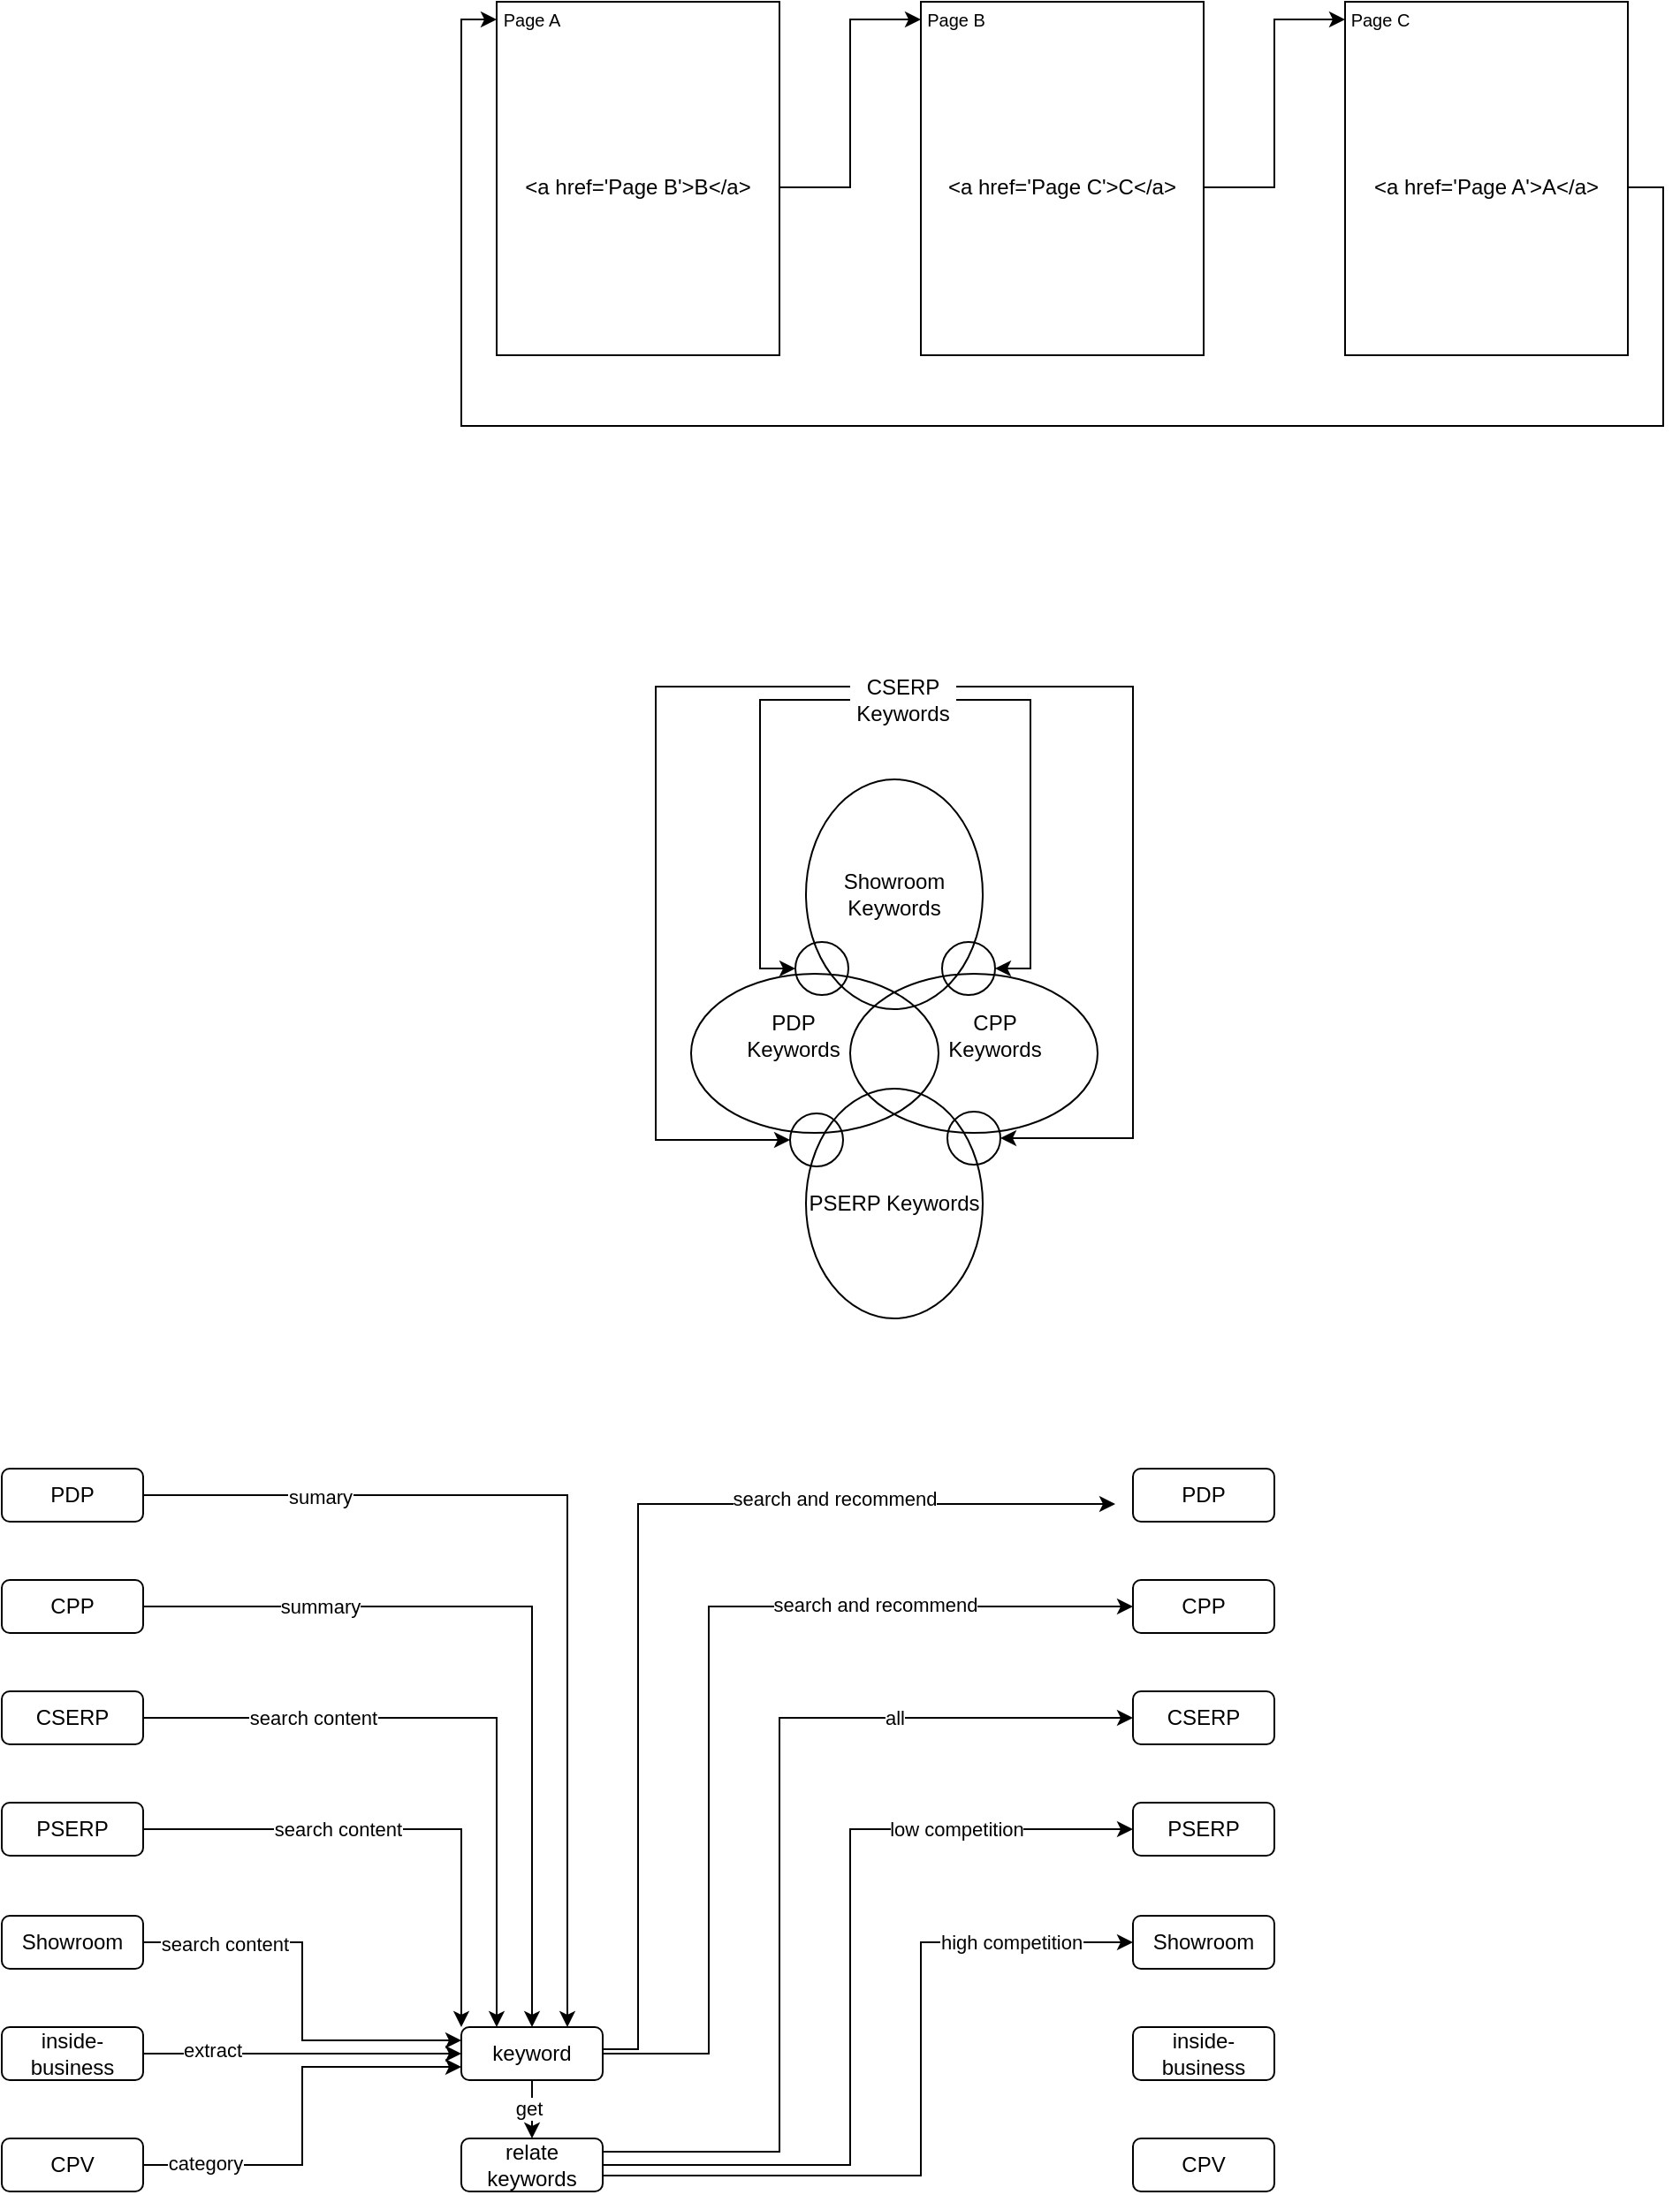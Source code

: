 <mxfile version="26.0.2">
  <diagram name="第 1 页" id="CtOnWX5mIkKangR4ngKK">
    <mxGraphModel dx="2248" dy="654" grid="1" gridSize="10" guides="1" tooltips="1" connect="1" arrows="1" fold="1" page="1" pageScale="1" pageWidth="827" pageHeight="1169" math="0" shadow="0">
      <root>
        <mxCell id="0" />
        <mxCell id="1" parent="0" />
        <mxCell id="Url5Zu-6LV8npw6_dzej-28" value="Showroom" style="rounded=1;whiteSpace=wrap;html=1;" parent="1" vertex="1">
          <mxGeometry x="-200" y="1123" width="80" height="30" as="geometry" />
        </mxCell>
        <mxCell id="Url5Zu-6LV8npw6_dzej-29" value="PDP" style="rounded=1;whiteSpace=wrap;html=1;" parent="1" vertex="1">
          <mxGeometry x="-200" y="870" width="80" height="30" as="geometry" />
        </mxCell>
        <mxCell id="Url5Zu-6LV8npw6_dzej-34" value="CPP" style="rounded=1;whiteSpace=wrap;html=1;" parent="1" vertex="1">
          <mxGeometry x="-200" y="933" width="80" height="30" as="geometry" />
        </mxCell>
        <mxCell id="Url5Zu-6LV8npw6_dzej-35" value="PSERP" style="rounded=1;whiteSpace=wrap;html=1;" parent="1" vertex="1">
          <mxGeometry x="-200" y="1059" width="80" height="30" as="geometry" />
        </mxCell>
        <mxCell id="Url5Zu-6LV8npw6_dzej-36" value="CSERP" style="rounded=1;whiteSpace=wrap;html=1;" parent="1" vertex="1">
          <mxGeometry x="-200" y="996" width="80" height="30" as="geometry" />
        </mxCell>
        <mxCell id="Url5Zu-6LV8npw6_dzej-49" value="inside-business" style="rounded=1;whiteSpace=wrap;html=1;" parent="1" vertex="1">
          <mxGeometry x="-200" y="1186" width="80" height="30" as="geometry" />
        </mxCell>
        <mxCell id="Url5Zu-6LV8npw6_dzej-50" value="CPV" style="rounded=1;whiteSpace=wrap;html=1;" parent="1" vertex="1">
          <mxGeometry x="-200" y="1249" width="80" height="30" as="geometry" />
        </mxCell>
        <mxCell id="q6kVz9pOgNvTbz7X49iz-1" value="&lt;p&gt;&lt;br&gt;&lt;/p&gt;" style="rounded=0;whiteSpace=wrap;html=1;align=left;" parent="1" vertex="1">
          <mxGeometry x="80" y="40" width="160" height="200" as="geometry" />
        </mxCell>
        <mxCell id="q6kVz9pOgNvTbz7X49iz-4" value="&lt;font style=&quot;font-size: 10px;&quot;&gt;Page A&lt;/font&gt;" style="text;html=1;align=center;verticalAlign=middle;whiteSpace=wrap;rounded=0;" parent="1" vertex="1">
          <mxGeometry x="80" y="40" width="40" height="20" as="geometry" />
        </mxCell>
        <mxCell id="q6kVz9pOgNvTbz7X49iz-12" style="edgeStyle=orthogonalEdgeStyle;rounded=0;orthogonalLoop=1;jettySize=auto;html=1;exitX=1;exitY=0.5;exitDx=0;exitDy=0;entryX=0;entryY=0.5;entryDx=0;entryDy=0;" parent="1" source="q6kVz9pOgNvTbz7X49iz-5" target="q6kVz9pOgNvTbz7X49iz-7" edge="1">
          <mxGeometry relative="1" as="geometry" />
        </mxCell>
        <mxCell id="q6kVz9pOgNvTbz7X49iz-5" value="&amp;lt;a href=&#39;Page B&#39;&amp;gt;B&amp;lt;/a&amp;gt;" style="text;html=1;align=center;verticalAlign=middle;whiteSpace=wrap;rounded=0;" parent="1" vertex="1">
          <mxGeometry x="80" y="130" width="160" height="30" as="geometry" />
        </mxCell>
        <mxCell id="q6kVz9pOgNvTbz7X49iz-6" value="&lt;p&gt;&lt;br&gt;&lt;/p&gt;" style="rounded=0;whiteSpace=wrap;html=1;align=left;" parent="1" vertex="1">
          <mxGeometry x="320" y="40" width="160" height="200" as="geometry" />
        </mxCell>
        <mxCell id="q6kVz9pOgNvTbz7X49iz-7" value="&lt;font style=&quot;font-size: 10px;&quot;&gt;Page B&lt;/font&gt;" style="text;html=1;align=center;verticalAlign=middle;whiteSpace=wrap;rounded=0;" parent="1" vertex="1">
          <mxGeometry x="320" y="40" width="40" height="20" as="geometry" />
        </mxCell>
        <mxCell id="q6kVz9pOgNvTbz7X49iz-13" style="edgeStyle=orthogonalEdgeStyle;rounded=0;orthogonalLoop=1;jettySize=auto;html=1;exitX=1;exitY=0.5;exitDx=0;exitDy=0;entryX=0;entryY=0.5;entryDx=0;entryDy=0;" parent="1" source="q6kVz9pOgNvTbz7X49iz-8" target="q6kVz9pOgNvTbz7X49iz-10" edge="1">
          <mxGeometry relative="1" as="geometry" />
        </mxCell>
        <mxCell id="q6kVz9pOgNvTbz7X49iz-8" value="&amp;lt;a href=&#39;Page C&#39;&amp;gt;C&amp;lt;/a&amp;gt;" style="text;html=1;align=center;verticalAlign=middle;whiteSpace=wrap;rounded=0;" parent="1" vertex="1">
          <mxGeometry x="320" y="130" width="160" height="30" as="geometry" />
        </mxCell>
        <mxCell id="q6kVz9pOgNvTbz7X49iz-9" value="&lt;p&gt;&lt;br&gt;&lt;/p&gt;" style="rounded=0;whiteSpace=wrap;html=1;align=left;" parent="1" vertex="1">
          <mxGeometry x="560" y="40" width="160" height="200" as="geometry" />
        </mxCell>
        <mxCell id="q6kVz9pOgNvTbz7X49iz-10" value="&lt;font style=&quot;font-size: 10px;&quot;&gt;Page C&lt;/font&gt;" style="text;html=1;align=center;verticalAlign=middle;whiteSpace=wrap;rounded=0;" parent="1" vertex="1">
          <mxGeometry x="560" y="40" width="40" height="20" as="geometry" />
        </mxCell>
        <mxCell id="q6kVz9pOgNvTbz7X49iz-14" style="edgeStyle=orthogonalEdgeStyle;rounded=0;orthogonalLoop=1;jettySize=auto;html=1;exitX=1;exitY=0.5;exitDx=0;exitDy=0;entryX=0;entryY=0.5;entryDx=0;entryDy=0;" parent="1" source="q6kVz9pOgNvTbz7X49iz-11" target="q6kVz9pOgNvTbz7X49iz-4" edge="1">
          <mxGeometry relative="1" as="geometry">
            <Array as="points">
              <mxPoint x="740" y="145" />
              <mxPoint x="740" y="280" />
              <mxPoint x="60" y="280" />
              <mxPoint x="60" y="50" />
            </Array>
          </mxGeometry>
        </mxCell>
        <mxCell id="q6kVz9pOgNvTbz7X49iz-11" value="&amp;lt;a href=&#39;Page A&#39;&amp;gt;A&amp;lt;/a&amp;gt;" style="text;html=1;align=center;verticalAlign=middle;whiteSpace=wrap;rounded=0;" parent="1" vertex="1">
          <mxGeometry x="560" y="130" width="160" height="30" as="geometry" />
        </mxCell>
        <mxCell id="No4g82Whn9Lu0QJXy-N2-3" value="PSERP Keywords" style="ellipse;whiteSpace=wrap;html=1;fillColor=none;" parent="1" vertex="1">
          <mxGeometry x="255" y="655" width="100" height="130" as="geometry" />
        </mxCell>
        <mxCell id="No4g82Whn9Lu0QJXy-N2-4" value="Showroom Keywords" style="ellipse;whiteSpace=wrap;html=1;fillColor=none;" parent="1" vertex="1">
          <mxGeometry x="255" y="480" width="100" height="130" as="geometry" />
        </mxCell>
        <mxCell id="No4g82Whn9Lu0QJXy-N2-5" value="" style="ellipse;whiteSpace=wrap;html=1;fillColor=none;" parent="1" vertex="1">
          <mxGeometry x="332" y="572" width="30" height="30" as="geometry" />
        </mxCell>
        <mxCell id="No4g82Whn9Lu0QJXy-N2-6" value="" style="ellipse;whiteSpace=wrap;html=1;fillColor=none;align=left;" parent="1" vertex="1">
          <mxGeometry x="190" y="590" width="140" height="90" as="geometry" />
        </mxCell>
        <mxCell id="No4g82Whn9Lu0QJXy-N2-8" value="" style="ellipse;whiteSpace=wrap;html=1;fillColor=none;align=right;" parent="1" vertex="1">
          <mxGeometry x="280" y="590" width="140" height="90" as="geometry" />
        </mxCell>
        <mxCell id="No4g82Whn9Lu0QJXy-N2-9" value="PDP Keywords" style="text;html=1;align=center;verticalAlign=middle;whiteSpace=wrap;rounded=0;" parent="1" vertex="1">
          <mxGeometry x="216" y="610" width="64" height="30" as="geometry" />
        </mxCell>
        <mxCell id="No4g82Whn9Lu0QJXy-N2-10" value="CPP Keywords" style="text;html=1;align=center;verticalAlign=middle;whiteSpace=wrap;rounded=0;" parent="1" vertex="1">
          <mxGeometry x="330" y="610" width="64" height="30" as="geometry" />
        </mxCell>
        <mxCell id="No4g82Whn9Lu0QJXy-N2-11" value="" style="ellipse;whiteSpace=wrap;html=1;fillColor=none;" parent="1" vertex="1">
          <mxGeometry x="335" y="668" width="30" height="30" as="geometry" />
        </mxCell>
        <mxCell id="No4g82Whn9Lu0QJXy-N2-12" value="" style="ellipse;whiteSpace=wrap;html=1;fillColor=none;" parent="1" vertex="1">
          <mxGeometry x="249" y="572" width="30" height="30" as="geometry" />
        </mxCell>
        <mxCell id="No4g82Whn9Lu0QJXy-N2-13" value="" style="ellipse;whiteSpace=wrap;html=1;fillColor=none;" parent="1" vertex="1">
          <mxGeometry x="246" y="669" width="30" height="30" as="geometry" />
        </mxCell>
        <mxCell id="Url5Zu-6LV8npw6_dzej-3" style="edgeStyle=orthogonalEdgeStyle;rounded=0;orthogonalLoop=1;jettySize=auto;html=1;exitX=0;exitY=0.5;exitDx=0;exitDy=0;entryX=0;entryY=0.5;entryDx=0;entryDy=0;" parent="1" source="No4g82Whn9Lu0QJXy-N2-15" target="No4g82Whn9Lu0QJXy-N2-12" edge="1">
          <mxGeometry relative="1" as="geometry" />
        </mxCell>
        <mxCell id="Url5Zu-6LV8npw6_dzej-4" style="edgeStyle=orthogonalEdgeStyle;rounded=0;orthogonalLoop=1;jettySize=auto;html=1;exitX=1;exitY=0.5;exitDx=0;exitDy=0;entryX=1;entryY=0.5;entryDx=0;entryDy=0;" parent="1" source="No4g82Whn9Lu0QJXy-N2-15" target="No4g82Whn9Lu0QJXy-N2-5" edge="1">
          <mxGeometry relative="1" as="geometry" />
        </mxCell>
        <mxCell id="Url5Zu-6LV8npw6_dzej-6" style="edgeStyle=orthogonalEdgeStyle;rounded=0;orthogonalLoop=1;jettySize=auto;html=1;exitX=0;exitY=0.25;exitDx=0;exitDy=0;entryX=0;entryY=0.5;entryDx=0;entryDy=0;" parent="1" source="No4g82Whn9Lu0QJXy-N2-15" target="No4g82Whn9Lu0QJXy-N2-13" edge="1">
          <mxGeometry relative="1" as="geometry">
            <Array as="points">
              <mxPoint x="170" y="428" />
              <mxPoint x="170" y="684" />
            </Array>
          </mxGeometry>
        </mxCell>
        <mxCell id="Url5Zu-6LV8npw6_dzej-7" style="edgeStyle=orthogonalEdgeStyle;rounded=0;orthogonalLoop=1;jettySize=auto;html=1;exitX=1;exitY=0.25;exitDx=0;exitDy=0;entryX=1;entryY=0.5;entryDx=0;entryDy=0;" parent="1" source="No4g82Whn9Lu0QJXy-N2-15" target="No4g82Whn9Lu0QJXy-N2-11" edge="1">
          <mxGeometry relative="1" as="geometry">
            <Array as="points">
              <mxPoint x="440" y="428" />
              <mxPoint x="440" y="683" />
            </Array>
          </mxGeometry>
        </mxCell>
        <mxCell id="No4g82Whn9Lu0QJXy-N2-15" value="CSERP Keywords" style="text;html=1;align=center;verticalAlign=middle;whiteSpace=wrap;rounded=0;" parent="1" vertex="1">
          <mxGeometry x="280" y="420" width="60" height="30" as="geometry" />
        </mxCell>
        <mxCell id="UuzCBzJsV4xcfjXJkiLl-8" style="edgeStyle=orthogonalEdgeStyle;rounded=0;orthogonalLoop=1;jettySize=auto;html=1;exitX=1;exitY=0.25;exitDx=0;exitDy=0;entryX=0;entryY=0.5;entryDx=0;entryDy=0;" edge="1" parent="1">
          <mxGeometry relative="1" as="geometry">
            <mxPoint x="130" y="1198.5" as="sourcePoint" />
            <mxPoint x="430" y="890" as="targetPoint" />
            <Array as="points">
              <mxPoint x="160" y="1199" />
              <mxPoint x="160" y="890" />
            </Array>
          </mxGeometry>
        </mxCell>
        <mxCell id="UuzCBzJsV4xcfjXJkiLl-12" value="search and recommend" style="edgeLabel;html=1;align=center;verticalAlign=middle;resizable=0;points=[];" vertex="1" connectable="0" parent="UuzCBzJsV4xcfjXJkiLl-8">
          <mxGeometry x="0.476" y="3" relative="1" as="geometry">
            <mxPoint as="offset" />
          </mxGeometry>
        </mxCell>
        <mxCell id="UuzCBzJsV4xcfjXJkiLl-9" style="edgeStyle=orthogonalEdgeStyle;rounded=0;orthogonalLoop=1;jettySize=auto;html=1;exitX=1;exitY=0.5;exitDx=0;exitDy=0;entryX=0;entryY=0.5;entryDx=0;entryDy=0;" edge="1" parent="1" source="Url5Zu-6LV8npw6_dzej-8" target="UuzCBzJsV4xcfjXJkiLl-6">
          <mxGeometry relative="1" as="geometry">
            <Array as="points">
              <mxPoint x="200" y="1201" />
              <mxPoint x="200" y="948" />
            </Array>
          </mxGeometry>
        </mxCell>
        <mxCell id="UuzCBzJsV4xcfjXJkiLl-13" value="search and recommend" style="edgeLabel;html=1;align=center;verticalAlign=middle;resizable=0;points=[];" vertex="1" connectable="0" parent="UuzCBzJsV4xcfjXJkiLl-9">
          <mxGeometry x="0.47" y="1" relative="1" as="geometry">
            <mxPoint as="offset" />
          </mxGeometry>
        </mxCell>
        <mxCell id="UuzCBzJsV4xcfjXJkiLl-10" style="edgeStyle=orthogonalEdgeStyle;rounded=0;orthogonalLoop=1;jettySize=auto;html=1;exitX=0.5;exitY=1;exitDx=0;exitDy=0;entryX=0.5;entryY=0;entryDx=0;entryDy=0;" edge="1" parent="1" source="Url5Zu-6LV8npw6_dzej-8" target="Url5Zu-6LV8npw6_dzej-10">
          <mxGeometry relative="1" as="geometry" />
        </mxCell>
        <mxCell id="UuzCBzJsV4xcfjXJkiLl-11" value="get" style="edgeLabel;html=1;align=center;verticalAlign=middle;resizable=0;points=[];" vertex="1" connectable="0" parent="UuzCBzJsV4xcfjXJkiLl-10">
          <mxGeometry x="-0.03" y="-2" relative="1" as="geometry">
            <mxPoint as="offset" />
          </mxGeometry>
        </mxCell>
        <mxCell id="Url5Zu-6LV8npw6_dzej-8" value="keyword" style="rounded=1;whiteSpace=wrap;html=1;strokeColor=default;align=center;verticalAlign=middle;fontFamily=Helvetica;fontSize=12;fontColor=default;fillColor=default;" parent="1" vertex="1">
          <mxGeometry x="60" y="1186" width="80" height="30" as="geometry" />
        </mxCell>
        <mxCell id="Url5Zu-6LV8npw6_dzej-15" style="edgeStyle=orthogonalEdgeStyle;rounded=0;orthogonalLoop=1;jettySize=auto;html=1;exitX=1;exitY=0.25;exitDx=0;exitDy=0;entryX=0;entryY=0.5;entryDx=0;entryDy=0;" parent="1" source="Url5Zu-6LV8npw6_dzej-10" target="Url5Zu-6LV8npw6_dzej-11" edge="1">
          <mxGeometry relative="1" as="geometry">
            <Array as="points">
              <mxPoint x="240" y="1257" />
              <mxPoint x="240" y="1011" />
            </Array>
          </mxGeometry>
        </mxCell>
        <mxCell id="Url5Zu-6LV8npw6_dzej-16" value="all" style="edgeLabel;html=1;align=center;verticalAlign=middle;resizable=0;points=[];" parent="Url5Zu-6LV8npw6_dzej-15" vertex="1" connectable="0">
          <mxGeometry x="0.021" y="1" relative="1" as="geometry">
            <mxPoint x="66" y="-67" as="offset" />
          </mxGeometry>
        </mxCell>
        <mxCell id="Url5Zu-6LV8npw6_dzej-17" style="edgeStyle=orthogonalEdgeStyle;rounded=0;orthogonalLoop=1;jettySize=auto;html=1;exitX=1;exitY=0.5;exitDx=0;exitDy=0;entryX=0;entryY=0.5;entryDx=0;entryDy=0;" parent="1" source="Url5Zu-6LV8npw6_dzej-10" target="Url5Zu-6LV8npw6_dzej-12" edge="1">
          <mxGeometry relative="1" as="geometry">
            <Array as="points">
              <mxPoint x="280" y="1264" />
              <mxPoint x="280" y="1074" />
            </Array>
          </mxGeometry>
        </mxCell>
        <mxCell id="Url5Zu-6LV8npw6_dzej-18" value="low competition" style="edgeLabel;html=1;align=center;verticalAlign=middle;resizable=0;points=[];" parent="Url5Zu-6LV8npw6_dzej-17" vertex="1" connectable="0">
          <mxGeometry x="0.05" y="2" relative="1" as="geometry">
            <mxPoint x="62" y="-73" as="offset" />
          </mxGeometry>
        </mxCell>
        <mxCell id="Url5Zu-6LV8npw6_dzej-19" style="edgeStyle=orthogonalEdgeStyle;rounded=0;orthogonalLoop=1;jettySize=auto;html=1;exitX=1;exitY=0.75;exitDx=0;exitDy=0;entryX=0;entryY=0.5;entryDx=0;entryDy=0;" parent="1" source="Url5Zu-6LV8npw6_dzej-10" target="Url5Zu-6LV8npw6_dzej-13" edge="1">
          <mxGeometry relative="1" as="geometry">
            <Array as="points">
              <mxPoint x="140" y="1270" />
              <mxPoint x="320" y="1270" />
              <mxPoint x="320" y="1138" />
            </Array>
          </mxGeometry>
        </mxCell>
        <mxCell id="Url5Zu-6LV8npw6_dzej-20" value="high competition" style="edgeLabel;html=1;align=center;verticalAlign=middle;resizable=0;points=[];" parent="Url5Zu-6LV8npw6_dzej-19" vertex="1" connectable="0">
          <mxGeometry x="-0.21" y="-1" relative="1" as="geometry">
            <mxPoint x="61" y="-133" as="offset" />
          </mxGeometry>
        </mxCell>
        <mxCell id="Url5Zu-6LV8npw6_dzej-10" value="relate keywords" style="rounded=1;whiteSpace=wrap;html=1;" parent="1" vertex="1">
          <mxGeometry x="60" y="1249" width="80" height="30" as="geometry" />
        </mxCell>
        <mxCell id="Url5Zu-6LV8npw6_dzej-11" value="CSERP" style="rounded=1;whiteSpace=wrap;html=1;" parent="1" vertex="1">
          <mxGeometry x="440" y="996" width="80" height="30" as="geometry" />
        </mxCell>
        <mxCell id="Url5Zu-6LV8npw6_dzej-12" value="PSERP" style="rounded=1;whiteSpace=wrap;html=1;" parent="1" vertex="1">
          <mxGeometry x="440" y="1059" width="80" height="30" as="geometry" />
        </mxCell>
        <mxCell id="Url5Zu-6LV8npw6_dzej-13" value="Showroom" style="rounded=1;whiteSpace=wrap;html=1;" parent="1" vertex="1">
          <mxGeometry x="440" y="1123" width="80" height="30" as="geometry" />
        </mxCell>
        <mxCell id="Url5Zu-6LV8npw6_dzej-23" value="inside-business" style="rounded=1;whiteSpace=wrap;html=1;" parent="1" vertex="1">
          <mxGeometry x="440" y="1186" width="80" height="30" as="geometry" />
        </mxCell>
        <mxCell id="Url5Zu-6LV8npw6_dzej-47" style="edgeStyle=orthogonalEdgeStyle;rounded=0;orthogonalLoop=1;jettySize=auto;html=1;exitX=1;exitY=0.5;exitDx=0;exitDy=0;entryX=0;entryY=0.25;entryDx=0;entryDy=0;" parent="1" source="Url5Zu-6LV8npw6_dzej-28" target="Url5Zu-6LV8npw6_dzej-8" edge="1">
          <mxGeometry relative="1" as="geometry" />
        </mxCell>
        <mxCell id="Url5Zu-6LV8npw6_dzej-48" value="search content" style="edgeLabel;html=1;align=center;verticalAlign=middle;resizable=0;points=[];" parent="Url5Zu-6LV8npw6_dzej-47" vertex="1" connectable="0">
          <mxGeometry x="-0.61" relative="1" as="geometry">
            <mxPoint y="1" as="offset" />
          </mxGeometry>
        </mxCell>
        <mxCell id="Url5Zu-6LV8npw6_dzej-39" style="edgeStyle=orthogonalEdgeStyle;rounded=0;orthogonalLoop=1;jettySize=auto;html=1;exitX=1;exitY=0.5;exitDx=0;exitDy=0;entryX=0.75;entryY=0;entryDx=0;entryDy=0;" parent="1" source="Url5Zu-6LV8npw6_dzej-29" target="Url5Zu-6LV8npw6_dzej-8" edge="1">
          <mxGeometry relative="1" as="geometry" />
        </mxCell>
        <mxCell id="Url5Zu-6LV8npw6_dzej-40" value="sumary" style="edgeLabel;html=1;align=center;verticalAlign=middle;resizable=0;points=[];" parent="Url5Zu-6LV8npw6_dzej-39" vertex="1" connectable="0">
          <mxGeometry x="0.295" y="4" relative="1" as="geometry">
            <mxPoint x="-144" y="-110" as="offset" />
          </mxGeometry>
        </mxCell>
        <mxCell id="Url5Zu-6LV8npw6_dzej-30" value="CPV" style="rounded=1;whiteSpace=wrap;html=1;" parent="1" vertex="1">
          <mxGeometry x="440" y="1249" width="80" height="30" as="geometry" />
        </mxCell>
        <mxCell id="Url5Zu-6LV8npw6_dzej-41" style="edgeStyle=orthogonalEdgeStyle;rounded=0;orthogonalLoop=1;jettySize=auto;html=1;exitX=1;exitY=0.5;exitDx=0;exitDy=0;entryX=0.5;entryY=0;entryDx=0;entryDy=0;" parent="1" source="Url5Zu-6LV8npw6_dzej-34" target="Url5Zu-6LV8npw6_dzej-8" edge="1">
          <mxGeometry relative="1" as="geometry" />
        </mxCell>
        <mxCell id="Url5Zu-6LV8npw6_dzej-42" value="summary" style="edgeLabel;html=1;align=center;verticalAlign=middle;resizable=0;points=[];" parent="Url5Zu-6LV8npw6_dzej-41" vertex="1" connectable="0">
          <mxGeometry x="-0.669" y="1" relative="1" as="geometry">
            <mxPoint x="24" y="1" as="offset" />
          </mxGeometry>
        </mxCell>
        <mxCell id="Url5Zu-6LV8npw6_dzej-45" style="edgeStyle=orthogonalEdgeStyle;rounded=0;orthogonalLoop=1;jettySize=auto;html=1;exitX=1;exitY=0.5;exitDx=0;exitDy=0;entryX=0;entryY=0;entryDx=0;entryDy=0;" parent="1" source="Url5Zu-6LV8npw6_dzej-35" target="Url5Zu-6LV8npw6_dzej-8" edge="1">
          <mxGeometry relative="1" as="geometry" />
        </mxCell>
        <mxCell id="Url5Zu-6LV8npw6_dzej-46" value="search content" style="edgeLabel;html=1;align=center;verticalAlign=middle;resizable=0;points=[];" parent="Url5Zu-6LV8npw6_dzej-45" vertex="1" connectable="0">
          <mxGeometry x="-0.024" y="-2" relative="1" as="geometry">
            <mxPoint x="-33" y="-2" as="offset" />
          </mxGeometry>
        </mxCell>
        <mxCell id="Url5Zu-6LV8npw6_dzej-43" style="edgeStyle=orthogonalEdgeStyle;rounded=0;orthogonalLoop=1;jettySize=auto;html=1;exitX=1;exitY=0.5;exitDx=0;exitDy=0;entryX=0.25;entryY=0;entryDx=0;entryDy=0;" parent="1" source="Url5Zu-6LV8npw6_dzej-36" target="Url5Zu-6LV8npw6_dzej-8" edge="1">
          <mxGeometry relative="1" as="geometry" />
        </mxCell>
        <mxCell id="Url5Zu-6LV8npw6_dzej-44" value="search content" style="edgeLabel;html=1;align=center;verticalAlign=middle;resizable=0;points=[];" parent="Url5Zu-6LV8npw6_dzej-43" vertex="1" connectable="0">
          <mxGeometry x="-0.569" y="2" relative="1" as="geometry">
            <mxPoint x="15" y="2" as="offset" />
          </mxGeometry>
        </mxCell>
        <mxCell id="UuzCBzJsV4xcfjXJkiLl-1" style="edgeStyle=orthogonalEdgeStyle;rounded=0;orthogonalLoop=1;jettySize=auto;html=1;exitX=1;exitY=0.5;exitDx=0;exitDy=0;entryX=0;entryY=0.5;entryDx=0;entryDy=0;" edge="1" parent="1" source="Url5Zu-6LV8npw6_dzej-49" target="Url5Zu-6LV8npw6_dzej-8">
          <mxGeometry relative="1" as="geometry" />
        </mxCell>
        <mxCell id="UuzCBzJsV4xcfjXJkiLl-3" value="extract" style="edgeLabel;html=1;align=center;verticalAlign=middle;resizable=0;points=[];" vertex="1" connectable="0" parent="UuzCBzJsV4xcfjXJkiLl-1">
          <mxGeometry x="-0.572" y="3" relative="1" as="geometry">
            <mxPoint y="1" as="offset" />
          </mxGeometry>
        </mxCell>
        <mxCell id="UuzCBzJsV4xcfjXJkiLl-2" style="edgeStyle=orthogonalEdgeStyle;rounded=0;orthogonalLoop=1;jettySize=auto;html=1;exitX=1;exitY=0.5;exitDx=0;exitDy=0;entryX=0;entryY=0.75;entryDx=0;entryDy=0;" edge="1" parent="1" source="Url5Zu-6LV8npw6_dzej-50" target="Url5Zu-6LV8npw6_dzej-8">
          <mxGeometry relative="1" as="geometry" />
        </mxCell>
        <mxCell id="UuzCBzJsV4xcfjXJkiLl-4" value="category" style="edgeLabel;html=1;align=center;verticalAlign=middle;resizable=0;points=[];" vertex="1" connectable="0" parent="UuzCBzJsV4xcfjXJkiLl-2">
          <mxGeometry x="-0.716" y="2" relative="1" as="geometry">
            <mxPoint x="1" y="1" as="offset" />
          </mxGeometry>
        </mxCell>
        <mxCell id="UuzCBzJsV4xcfjXJkiLl-5" value="PDP" style="rounded=1;whiteSpace=wrap;html=1;" vertex="1" parent="1">
          <mxGeometry x="440" y="870" width="80" height="30" as="geometry" />
        </mxCell>
        <mxCell id="UuzCBzJsV4xcfjXJkiLl-6" value="CPP" style="rounded=1;whiteSpace=wrap;html=1;" vertex="1" parent="1">
          <mxGeometry x="440" y="933" width="80" height="30" as="geometry" />
        </mxCell>
      </root>
    </mxGraphModel>
  </diagram>
</mxfile>
